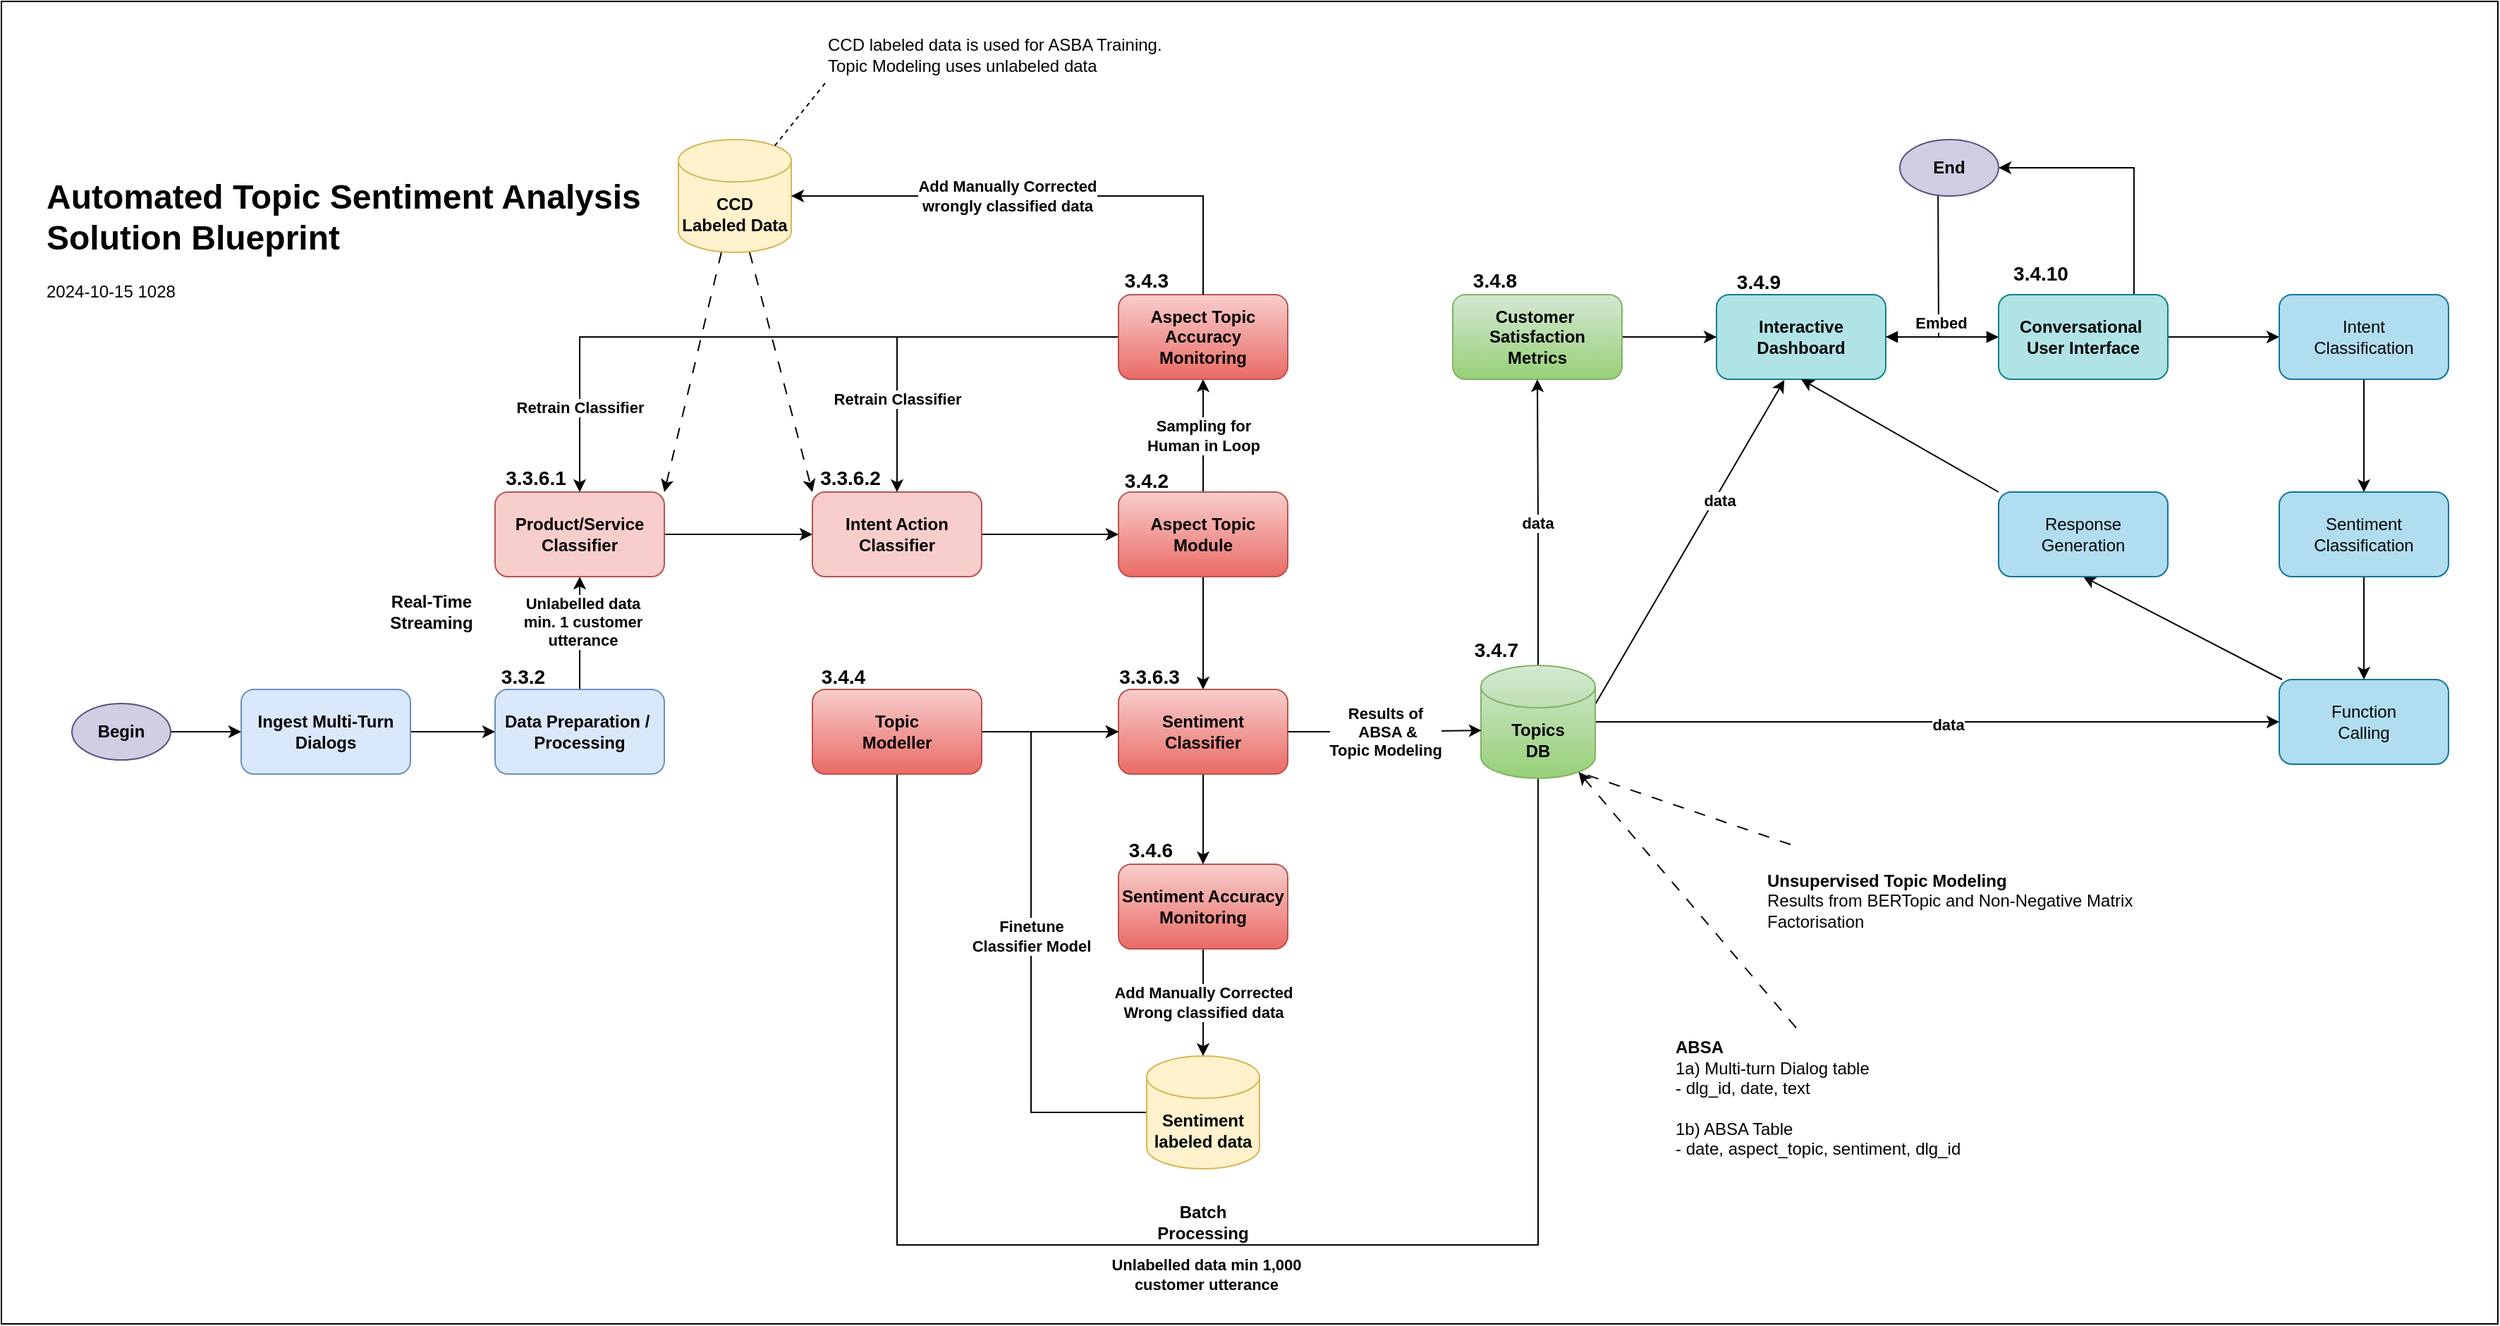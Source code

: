<mxfile version="24.7.17">
  <diagram name="Page-1" id="O8YrxJVSihdWJ7ekUTqj">
    <mxGraphModel dx="4887" dy="2958" grid="1" gridSize="10" guides="1" tooltips="1" connect="1" arrows="1" fold="1" page="1" pageScale="1" pageWidth="850" pageHeight="1100" math="0" shadow="0">
      <root>
        <mxCell id="0" />
        <mxCell id="1" parent="0" />
        <mxCell id="8j3HkEO9eS_8bQ-7_o07-4" value="" style="group" vertex="1" connectable="0" parent="1">
          <mxGeometry x="-1610" y="-38" width="1770" height="938" as="geometry" />
        </mxCell>
        <mxCell id="v2lWwlbwC6FevZ6buq33-3" value="" style="rounded=0;whiteSpace=wrap;html=1;" parent="8j3HkEO9eS_8bQ-7_o07-4" vertex="1">
          <mxGeometry width="1770" height="938" as="geometry" />
        </mxCell>
        <mxCell id="Aihd8Ji9J9OKosE1hpbH-9" style="edgeStyle=orthogonalEdgeStyle;rounded=0;orthogonalLoop=1;jettySize=auto;html=1;entryX=0.5;entryY=1;entryDx=0;entryDy=0;" parent="8j3HkEO9eS_8bQ-7_o07-4" source="SCTWZL1XSVG-ZDhU0Xln-1" target="Aihd8Ji9J9OKosE1hpbH-7" edge="1">
          <mxGeometry relative="1" as="geometry" />
        </mxCell>
        <mxCell id="Aihd8Ji9J9OKosE1hpbH-14" value="&lt;b&gt;Unlabelled&amp;nbsp;&lt;/b&gt;&lt;b&gt;data&lt;/b&gt;&lt;div&gt;&lt;b&gt;min. 1 customer&lt;/b&gt;&lt;/div&gt;&lt;div&gt;&lt;b&gt;utterance&lt;/b&gt;&lt;/div&gt;" style="edgeLabel;html=1;align=center;verticalAlign=middle;resizable=0;points=[];" parent="Aihd8Ji9J9OKosE1hpbH-9" vertex="1" connectable="0">
          <mxGeometry x="-0.117" y="-2" relative="1" as="geometry">
            <mxPoint y="-13" as="offset" />
          </mxGeometry>
        </mxCell>
        <mxCell id="SCTWZL1XSVG-ZDhU0Xln-1" value="Data Preparation /&amp;nbsp;&lt;div&gt;Processing&lt;/div&gt;" style="rounded=1;whiteSpace=wrap;html=1;fillColor=#dae8fc;strokeColor=#6c8ebf;fontStyle=1" parent="8j3HkEO9eS_8bQ-7_o07-4" vertex="1">
          <mxGeometry x="350" y="488" width="120" height="60" as="geometry" />
        </mxCell>
        <mxCell id="MeM18Wzk5c8RQwG4ihOH-1" style="edgeStyle=orthogonalEdgeStyle;rounded=0;orthogonalLoop=1;jettySize=auto;html=1;" parent="8j3HkEO9eS_8bQ-7_o07-4" source="SCTWZL1XSVG-ZDhU0Xln-2" target="SCTWZL1XSVG-ZDhU0Xln-1" edge="1">
          <mxGeometry relative="1" as="geometry" />
        </mxCell>
        <mxCell id="SCTWZL1XSVG-ZDhU0Xln-2" value="Ingest Multi-Turn Dialogs" style="rounded=1;whiteSpace=wrap;html=1;fillColor=#dae8fc;strokeColor=#6c8ebf;fontStyle=1" parent="8j3HkEO9eS_8bQ-7_o07-4" vertex="1">
          <mxGeometry x="170" y="488" width="120" height="60" as="geometry" />
        </mxCell>
        <mxCell id="8m_r3o0zXwSCmNjkv4XC-8" style="edgeStyle=orthogonalEdgeStyle;rounded=0;orthogonalLoop=1;jettySize=auto;html=1;entryX=0.5;entryY=0;entryDx=0;entryDy=0;" parent="8j3HkEO9eS_8bQ-7_o07-4" source="SCTWZL1XSVG-ZDhU0Xln-4" target="SCTWZL1XSVG-ZDhU0Xln-7" edge="1">
          <mxGeometry relative="1" as="geometry" />
        </mxCell>
        <mxCell id="Aihd8Ji9J9OKosE1hpbH-19" style="edgeStyle=orthogonalEdgeStyle;rounded=0;orthogonalLoop=1;jettySize=auto;html=1;entryX=0.5;entryY=1;entryDx=0;entryDy=0;" parent="8j3HkEO9eS_8bQ-7_o07-4" source="SCTWZL1XSVG-ZDhU0Xln-4" target="Aihd8Ji9J9OKosE1hpbH-18" edge="1">
          <mxGeometry relative="1" as="geometry" />
        </mxCell>
        <mxCell id="Aihd8Ji9J9OKosE1hpbH-23" value="&lt;b&gt;Sampling for&lt;/b&gt;&lt;div&gt;&lt;b&gt;Human in Loop&lt;/b&gt;&lt;/div&gt;" style="edgeLabel;html=1;align=center;verticalAlign=middle;resizable=0;points=[];" parent="Aihd8Ji9J9OKosE1hpbH-19" vertex="1" connectable="0">
          <mxGeometry x="0.133" y="-1" relative="1" as="geometry">
            <mxPoint x="-1" y="5" as="offset" />
          </mxGeometry>
        </mxCell>
        <mxCell id="SCTWZL1XSVG-ZDhU0Xln-4" value="Aspect Topic Module" style="rounded=1;whiteSpace=wrap;html=1;fillColor=#f8cecc;strokeColor=#b85450;fontStyle=1;gradientColor=#ea6b66;" parent="8j3HkEO9eS_8bQ-7_o07-4" vertex="1">
          <mxGeometry x="792" y="348" width="120" height="60" as="geometry" />
        </mxCell>
        <mxCell id="Hnq8XlZfY7QKmd0o98sm-4" value="" style="edgeStyle=orthogonalEdgeStyle;rounded=0;orthogonalLoop=1;jettySize=auto;html=1;" parent="8j3HkEO9eS_8bQ-7_o07-4" source="SCTWZL1XSVG-ZDhU0Xln-7" target="Hnq8XlZfY7QKmd0o98sm-1" edge="1">
          <mxGeometry relative="1" as="geometry" />
        </mxCell>
        <mxCell id="SCTWZL1XSVG-ZDhU0Xln-7" value="Sentiment&lt;div&gt;Classifier&lt;/div&gt;" style="rounded=1;whiteSpace=wrap;html=1;fillColor=#f8cecc;strokeColor=#b85450;fontStyle=1;gradientColor=#ea6b66;" parent="8j3HkEO9eS_8bQ-7_o07-4" vertex="1">
          <mxGeometry x="792" y="488" width="120" height="60" as="geometry" />
        </mxCell>
        <mxCell id="8m_r3o0zXwSCmNjkv4XC-21" style="edgeStyle=orthogonalEdgeStyle;rounded=0;orthogonalLoop=1;jettySize=auto;html=1;entryX=0;entryY=0.5;entryDx=0;entryDy=0;" parent="8j3HkEO9eS_8bQ-7_o07-4" source="SCTWZL1XSVG-ZDhU0Xln-8" edge="1">
          <mxGeometry relative="1" as="geometry">
            <mxPoint x="1373.0" y="118" as="targetPoint" />
          </mxGeometry>
        </mxCell>
        <mxCell id="SCTWZL1XSVG-ZDhU0Xln-8" value="Interactive&lt;div&gt;Dashboard&lt;/div&gt;" style="rounded=1;whiteSpace=wrap;html=1;fillColor=#b0e3e6;strokeColor=#0e8088;fontStyle=1" parent="8j3HkEO9eS_8bQ-7_o07-4" vertex="1">
          <mxGeometry x="1216" y="208" width="120" height="60" as="geometry" />
        </mxCell>
        <mxCell id="8m_r3o0zXwSCmNjkv4XC-10" style="edgeStyle=orthogonalEdgeStyle;rounded=0;orthogonalLoop=1;jettySize=auto;html=1;entryX=1;entryY=0.5;entryDx=0;entryDy=0;endArrow=block;endFill=1;startArrow=block;startFill=1;" parent="8j3HkEO9eS_8bQ-7_o07-4" source="SCTWZL1XSVG-ZDhU0Xln-9" target="SCTWZL1XSVG-ZDhU0Xln-8" edge="1">
          <mxGeometry relative="1" as="geometry" />
        </mxCell>
        <mxCell id="8m_r3o0zXwSCmNjkv4XC-20" value="&lt;b&gt;Embed&lt;/b&gt;" style="edgeLabel;html=1;align=center;verticalAlign=middle;resizable=0;points=[];" parent="8m_r3o0zXwSCmNjkv4XC-10" vertex="1" connectable="0">
          <mxGeometry x="0.042" y="1" relative="1" as="geometry">
            <mxPoint y="-11" as="offset" />
          </mxGeometry>
        </mxCell>
        <mxCell id="8m_r3o0zXwSCmNjkv4XC-11" style="edgeStyle=orthogonalEdgeStyle;rounded=0;orthogonalLoop=1;jettySize=auto;html=1;entryX=0;entryY=0.5;entryDx=0;entryDy=0;" parent="8j3HkEO9eS_8bQ-7_o07-4" source="SCTWZL1XSVG-ZDhU0Xln-9" target="SCTWZL1XSVG-ZDhU0Xln-38" edge="1">
          <mxGeometry relative="1" as="geometry" />
        </mxCell>
        <mxCell id="8m_r3o0zXwSCmNjkv4XC-23" style="edgeStyle=orthogonalEdgeStyle;rounded=0;orthogonalLoop=1;jettySize=auto;html=1;entryX=1;entryY=0.5;entryDx=0;entryDy=0;" parent="8j3HkEO9eS_8bQ-7_o07-4" source="SCTWZL1XSVG-ZDhU0Xln-9" target="SCTWZL1XSVG-ZDhU0Xln-22" edge="1">
          <mxGeometry relative="1" as="geometry">
            <Array as="points">
              <mxPoint x="1512" y="118" />
            </Array>
            <mxPoint x="1443.0" y="118" as="targetPoint" />
          </mxGeometry>
        </mxCell>
        <mxCell id="SCTWZL1XSVG-ZDhU0Xln-9" value="Conversational&amp;nbsp;&lt;div&gt;User Interface&lt;/div&gt;" style="rounded=1;whiteSpace=wrap;html=1;fillColor=#b0e3e6;strokeColor=#0e8088;fontStyle=1" parent="8j3HkEO9eS_8bQ-7_o07-4" vertex="1">
          <mxGeometry x="1416" y="208" width="120" height="60" as="geometry" />
        </mxCell>
        <mxCell id="Aihd8Ji9J9OKosE1hpbH-5" style="edgeStyle=orthogonalEdgeStyle;rounded=0;orthogonalLoop=1;jettySize=auto;html=1;entryX=0;entryY=0.5;entryDx=0;entryDy=0;exitX=1;exitY=0.5;exitDx=0;exitDy=0;" parent="8j3HkEO9eS_8bQ-7_o07-4" source="SCTWZL1XSVG-ZDhU0Xln-17" target="SCTWZL1XSVG-ZDhU0Xln-8" edge="1">
          <mxGeometry relative="1" as="geometry">
            <mxPoint x="1164" y="238" as="sourcePoint" />
          </mxGeometry>
        </mxCell>
        <mxCell id="SCTWZL1XSVG-ZDhU0Xln-17" value="Customer&amp;nbsp;&lt;div&gt;Satisfaction&lt;div&gt;Metrics&lt;/div&gt;&lt;/div&gt;" style="rounded=1;whiteSpace=wrap;html=1;fillColor=#d5e8d4;strokeColor=#82b366;fontStyle=1;gradientColor=#97d077;" parent="8j3HkEO9eS_8bQ-7_o07-4" vertex="1">
          <mxGeometry x="1029" y="208" width="120" height="60" as="geometry" />
        </mxCell>
        <mxCell id="SCTWZL1XSVG-ZDhU0Xln-26" style="edgeStyle=orthogonalEdgeStyle;rounded=0;orthogonalLoop=1;jettySize=auto;html=1;fontStyle=1" parent="8j3HkEO9eS_8bQ-7_o07-4" source="SCTWZL1XSVG-ZDhU0Xln-21" target="SCTWZL1XSVG-ZDhU0Xln-2" edge="1">
          <mxGeometry relative="1" as="geometry" />
        </mxCell>
        <mxCell id="SCTWZL1XSVG-ZDhU0Xln-21" value="Begin" style="ellipse;whiteSpace=wrap;html=1;fillColor=#d0cee2;strokeColor=#56517e;fontStyle=1;" parent="8j3HkEO9eS_8bQ-7_o07-4" vertex="1">
          <mxGeometry x="50" y="498" width="70" height="40" as="geometry" />
        </mxCell>
        <mxCell id="SCTWZL1XSVG-ZDhU0Xln-22" value="End" style="ellipse;whiteSpace=wrap;html=1;fillColor=#d0cee2;strokeColor=#56517e;fontStyle=1" parent="8j3HkEO9eS_8bQ-7_o07-4" vertex="1">
          <mxGeometry x="1346" y="98" width="70" height="40" as="geometry" />
        </mxCell>
        <mxCell id="SCTWZL1XSVG-ZDhU0Xln-27" value="&lt;h1 style=&quot;margin-top: 0px;&quot;&gt;Automated Topic Sentiment Analysis Solution Blueprint&lt;/h1&gt;&lt;p&gt;2024-10-15 1028&lt;/p&gt;" style="text;html=1;whiteSpace=wrap;overflow=hidden;rounded=0;" parent="8j3HkEO9eS_8bQ-7_o07-4" vertex="1">
          <mxGeometry x="30" y="118" width="430" height="100" as="geometry" />
        </mxCell>
        <mxCell id="8m_r3o0zXwSCmNjkv4XC-12" style="edgeStyle=orthogonalEdgeStyle;rounded=0;orthogonalLoop=1;jettySize=auto;html=1;entryX=0.5;entryY=0;entryDx=0;entryDy=0;" parent="8j3HkEO9eS_8bQ-7_o07-4" source="SCTWZL1XSVG-ZDhU0Xln-38" target="BmCEVNeykghnJPTzs5lx-2" edge="1">
          <mxGeometry relative="1" as="geometry" />
        </mxCell>
        <mxCell id="SCTWZL1XSVG-ZDhU0Xln-38" value="Intent&lt;div&gt;Classification&lt;/div&gt;" style="rounded=1;whiteSpace=wrap;html=1;fillColor=#b1ddf0;strokeColor=#10739e;fontStyle=0;" parent="8j3HkEO9eS_8bQ-7_o07-4" vertex="1">
          <mxGeometry x="1615" y="208" width="120" height="60" as="geometry" />
        </mxCell>
        <mxCell id="8m_r3o0zXwSCmNjkv4XC-18" style="rounded=0;orthogonalLoop=1;jettySize=auto;html=1;entryX=0.5;entryY=1;entryDx=0;entryDy=0;" parent="8j3HkEO9eS_8bQ-7_o07-4" source="SCTWZL1XSVG-ZDhU0Xln-39" target="SCTWZL1XSVG-ZDhU0Xln-40" edge="1">
          <mxGeometry relative="1" as="geometry" />
        </mxCell>
        <mxCell id="SCTWZL1XSVG-ZDhU0Xln-39" value="Function&lt;div&gt;Calling&lt;/div&gt;" style="rounded=1;whiteSpace=wrap;html=1;fillColor=#b1ddf0;strokeColor=#10739e;fontStyle=0;" parent="8j3HkEO9eS_8bQ-7_o07-4" vertex="1">
          <mxGeometry x="1615" y="481" width="120" height="60" as="geometry" />
        </mxCell>
        <mxCell id="8m_r3o0zXwSCmNjkv4XC-19" style="rounded=0;orthogonalLoop=1;jettySize=auto;html=1;entryX=0.5;entryY=1;entryDx=0;entryDy=0;exitX=0;exitY=0;exitDx=0;exitDy=0;" parent="8j3HkEO9eS_8bQ-7_o07-4" source="SCTWZL1XSVG-ZDhU0Xln-40" target="SCTWZL1XSVG-ZDhU0Xln-8" edge="1">
          <mxGeometry relative="1" as="geometry" />
        </mxCell>
        <mxCell id="SCTWZL1XSVG-ZDhU0Xln-40" value="Response&lt;div&gt;Generation&lt;/div&gt;" style="rounded=1;whiteSpace=wrap;html=1;fillColor=#b1ddf0;strokeColor=#10739e;fontStyle=0;" parent="8j3HkEO9eS_8bQ-7_o07-4" vertex="1">
          <mxGeometry x="1416" y="348" width="120" height="60" as="geometry" />
        </mxCell>
        <mxCell id="Aihd8Ji9J9OKosE1hpbH-2" value="&lt;b&gt;data&lt;/b&gt;" style="edgeStyle=orthogonalEdgeStyle;rounded=0;orthogonalLoop=1;jettySize=auto;html=1;entryX=0.5;entryY=1;entryDx=0;entryDy=0;" parent="8j3HkEO9eS_8bQ-7_o07-4" source="289ZbXYEuYNTQTWlurO3-1" target="SCTWZL1XSVG-ZDhU0Xln-17" edge="1">
          <mxGeometry relative="1" as="geometry" />
        </mxCell>
        <mxCell id="Aihd8Ji9J9OKosE1hpbH-6" style="edgeStyle=orthogonalEdgeStyle;rounded=0;orthogonalLoop=1;jettySize=auto;html=1;entryX=0;entryY=0.5;entryDx=0;entryDy=0;" parent="8j3HkEO9eS_8bQ-7_o07-4" source="289ZbXYEuYNTQTWlurO3-1" target="SCTWZL1XSVG-ZDhU0Xln-39" edge="1">
          <mxGeometry relative="1" as="geometry" />
        </mxCell>
        <mxCell id="Aihd8Ji9J9OKosE1hpbH-15" value="&lt;b&gt;data&lt;/b&gt;" style="edgeLabel;html=1;align=center;verticalAlign=middle;resizable=0;points=[];" parent="Aihd8Ji9J9OKosE1hpbH-6" vertex="1" connectable="0">
          <mxGeometry x="0.028" y="-2" relative="1" as="geometry">
            <mxPoint as="offset" />
          </mxGeometry>
        </mxCell>
        <mxCell id="Aihd8Ji9J9OKosE1hpbH-16" style="rounded=0;orthogonalLoop=1;jettySize=auto;html=1;exitX=1;exitY=0;exitDx=0;exitDy=27.5;exitPerimeter=0;entryX=0.401;entryY=1.008;entryDx=0;entryDy=0;entryPerimeter=0;" parent="8j3HkEO9eS_8bQ-7_o07-4" source="289ZbXYEuYNTQTWlurO3-1" target="SCTWZL1XSVG-ZDhU0Xln-8" edge="1">
          <mxGeometry relative="1" as="geometry" />
        </mxCell>
        <mxCell id="Aihd8Ji9J9OKosE1hpbH-17" value="&lt;b&gt;data&lt;/b&gt;" style="edgeLabel;html=1;align=center;verticalAlign=middle;resizable=0;points=[];" parent="Aihd8Ji9J9OKosE1hpbH-16" vertex="1" connectable="0">
          <mxGeometry x="0.27" y="-3" relative="1" as="geometry">
            <mxPoint as="offset" />
          </mxGeometry>
        </mxCell>
        <mxCell id="8j3HkEO9eS_8bQ-7_o07-2" style="edgeStyle=orthogonalEdgeStyle;rounded=0;orthogonalLoop=1;jettySize=auto;html=1;entryX=0.5;entryY=1;entryDx=0;entryDy=0;" edge="1" parent="8j3HkEO9eS_8bQ-7_o07-4">
          <mxGeometry relative="1" as="geometry">
            <mxPoint x="1089.471" y="535" as="sourcePoint" />
            <mxPoint x="635" y="532" as="targetPoint" />
            <Array as="points">
              <mxPoint x="1089" y="882" />
              <mxPoint x="635" y="882" />
            </Array>
          </mxGeometry>
        </mxCell>
        <mxCell id="8j3HkEO9eS_8bQ-7_o07-3" value="&lt;b&gt;Unlabelled&amp;nbsp;&lt;/b&gt;&lt;b&gt;data&amp;nbsp;&lt;/b&gt;&lt;b&gt;min&amp;nbsp;&lt;/b&gt;&lt;b&gt;1,000&lt;/b&gt;&lt;div&gt;&lt;b&gt;customer&amp;nbsp;&lt;/b&gt;&lt;b&gt;utterance&lt;/b&gt;&lt;/div&gt;" style="edgeLabel;html=1;align=center;verticalAlign=middle;resizable=0;points=[];" vertex="1" connectable="0" parent="8j3HkEO9eS_8bQ-7_o07-2">
          <mxGeometry x="-0.187" y="3" relative="1" as="geometry">
            <mxPoint x="-115" y="18" as="offset" />
          </mxGeometry>
        </mxCell>
        <mxCell id="289ZbXYEuYNTQTWlurO3-1" value="&lt;div&gt;Topics&lt;/div&gt;&lt;div&gt;DB&lt;/div&gt;" style="shape=cylinder3;whiteSpace=wrap;html=1;boundedLbl=1;backgroundOutline=1;size=15;fillColor=#d5e8d4;strokeColor=#82b366;fontStyle=1;gradientColor=#97d077;" parent="8j3HkEO9eS_8bQ-7_o07-4" vertex="1">
          <mxGeometry x="1049" y="471" width="81" height="80" as="geometry" />
        </mxCell>
        <mxCell id="8m_r3o0zXwSCmNjkv4XC-13" style="edgeStyle=orthogonalEdgeStyle;rounded=0;orthogonalLoop=1;jettySize=auto;html=1;" parent="8j3HkEO9eS_8bQ-7_o07-4" source="BmCEVNeykghnJPTzs5lx-2" target="SCTWZL1XSVG-ZDhU0Xln-39" edge="1">
          <mxGeometry relative="1" as="geometry" />
        </mxCell>
        <mxCell id="BmCEVNeykghnJPTzs5lx-2" value="Sentiment Classification" style="rounded=1;whiteSpace=wrap;html=1;fillColor=#b1ddf0;strokeColor=#10739e;fontStyle=0;" parent="8j3HkEO9eS_8bQ-7_o07-4" vertex="1">
          <mxGeometry x="1615" y="348" width="120" height="60" as="geometry" />
        </mxCell>
        <mxCell id="8m_r3o0zXwSCmNjkv4XC-7" style="edgeStyle=orthogonalEdgeStyle;rounded=0;orthogonalLoop=1;jettySize=auto;html=1;entryX=0;entryY=0.5;entryDx=0;entryDy=0;" parent="8j3HkEO9eS_8bQ-7_o07-4" source="oECqCcqwO_gFfRgBk4Tc-1" target="SCTWZL1XSVG-ZDhU0Xln-7" edge="1">
          <mxGeometry relative="1" as="geometry" />
        </mxCell>
        <mxCell id="oECqCcqwO_gFfRgBk4Tc-1" value="Topic&lt;div&gt;Modeller&lt;/div&gt;" style="rounded=1;whiteSpace=wrap;html=1;fillColor=#f8cecc;strokeColor=#b85450;fontStyle=1;gradientColor=#ea6b66;" parent="8j3HkEO9eS_8bQ-7_o07-4" vertex="1">
          <mxGeometry x="575" y="488" width="120" height="60" as="geometry" />
        </mxCell>
        <mxCell id="GakHdoQffTyBovtgpVCB-1" value="&lt;b&gt;&lt;font style=&quot;font-size: 14px;&quot;&gt;3.3.6.1&lt;/font&gt;&lt;/b&gt;" style="text;html=1;align=center;verticalAlign=middle;whiteSpace=wrap;rounded=0;" parent="8j3HkEO9eS_8bQ-7_o07-4" vertex="1">
          <mxGeometry x="349" y="323" width="60" height="30" as="geometry" />
        </mxCell>
        <mxCell id="GakHdoQffTyBovtgpVCB-2" value="&lt;b&gt;&lt;font style=&quot;font-size: 14px;&quot;&gt;3.4.4&lt;/font&gt;&lt;/b&gt;" style="text;html=1;align=center;verticalAlign=middle;whiteSpace=wrap;rounded=0;" parent="8j3HkEO9eS_8bQ-7_o07-4" vertex="1">
          <mxGeometry x="567" y="464" width="60" height="30" as="geometry" />
        </mxCell>
        <mxCell id="GakHdoQffTyBovtgpVCB-3" value="&lt;b&gt;&lt;font style=&quot;font-size: 14px;&quot;&gt;3.3.6.3&lt;/font&gt;&lt;/b&gt;" style="text;html=1;align=center;verticalAlign=middle;whiteSpace=wrap;rounded=0;" parent="8j3HkEO9eS_8bQ-7_o07-4" vertex="1">
          <mxGeometry x="784" y="464" width="60" height="30" as="geometry" />
        </mxCell>
        <mxCell id="GakHdoQffTyBovtgpVCB-4" value="&lt;b&gt;&lt;font style=&quot;font-size: 14px;&quot;&gt;3.4.8&lt;/font&gt;&lt;/b&gt;" style="text;html=1;align=center;verticalAlign=middle;whiteSpace=wrap;rounded=0;" parent="8j3HkEO9eS_8bQ-7_o07-4" vertex="1">
          <mxGeometry x="1029" y="189" width="60" height="17" as="geometry" />
        </mxCell>
        <mxCell id="GakHdoQffTyBovtgpVCB-5" value="&lt;b&gt;&lt;font style=&quot;font-size: 14px;&quot;&gt;3.4.9&lt;/font&gt;&lt;/b&gt;" style="text;html=1;align=center;verticalAlign=middle;whiteSpace=wrap;rounded=0;" parent="8j3HkEO9eS_8bQ-7_o07-4" vertex="1">
          <mxGeometry x="1216" y="184" width="60" height="30" as="geometry" />
        </mxCell>
        <mxCell id="GakHdoQffTyBovtgpVCB-6" value="&lt;b&gt;&lt;font style=&quot;font-size: 14px;&quot;&gt;3.4.10&lt;/font&gt;&lt;/b&gt;" style="text;html=1;align=center;verticalAlign=middle;whiteSpace=wrap;rounded=0;" parent="8j3HkEO9eS_8bQ-7_o07-4" vertex="1">
          <mxGeometry x="1416" y="178" width="60" height="30" as="geometry" />
        </mxCell>
        <mxCell id="Aihd8Ji9J9OKosE1hpbH-3" value="Results of&lt;div&gt;&amp;nbsp;ABSA &amp;amp;&lt;div&gt;Topic Modeling&lt;/div&gt;&lt;/div&gt;" style="edgeStyle=orthogonalEdgeStyle;rounded=0;orthogonalLoop=1;jettySize=auto;html=1;entryX=0.005;entryY=0.576;entryDx=0;entryDy=0;entryPerimeter=0;fontStyle=1" parent="8j3HkEO9eS_8bQ-7_o07-4" source="SCTWZL1XSVG-ZDhU0Xln-7" target="289ZbXYEuYNTQTWlurO3-1" edge="1">
          <mxGeometry relative="1" as="geometry" />
        </mxCell>
        <mxCell id="Aihd8Ji9J9OKosE1hpbH-10" style="edgeStyle=orthogonalEdgeStyle;rounded=0;orthogonalLoop=1;jettySize=auto;html=1;entryX=0;entryY=0.5;entryDx=0;entryDy=0;" parent="8j3HkEO9eS_8bQ-7_o07-4" source="Aihd8Ji9J9OKosE1hpbH-7" target="Aihd8Ji9J9OKosE1hpbH-8" edge="1">
          <mxGeometry relative="1" as="geometry" />
        </mxCell>
        <mxCell id="Aihd8Ji9J9OKosE1hpbH-7" value="Product/Service&lt;div&gt;Classifier&lt;/div&gt;" style="rounded=1;whiteSpace=wrap;html=1;fillColor=#f8cecc;strokeColor=#b85450;fontStyle=1;" parent="8j3HkEO9eS_8bQ-7_o07-4" vertex="1">
          <mxGeometry x="350" y="348" width="120" height="60" as="geometry" />
        </mxCell>
        <mxCell id="Aihd8Ji9J9OKosE1hpbH-11" style="edgeStyle=orthogonalEdgeStyle;rounded=0;orthogonalLoop=1;jettySize=auto;html=1;" parent="8j3HkEO9eS_8bQ-7_o07-4" source="Aihd8Ji9J9OKosE1hpbH-8" target="SCTWZL1XSVG-ZDhU0Xln-4" edge="1">
          <mxGeometry relative="1" as="geometry" />
        </mxCell>
        <mxCell id="Aihd8Ji9J9OKosE1hpbH-8" value="Intent Action&lt;div&gt;Classifier&lt;/div&gt;" style="rounded=1;whiteSpace=wrap;html=1;fillColor=#f8cecc;strokeColor=#b85450;fontStyle=1;" parent="8j3HkEO9eS_8bQ-7_o07-4" vertex="1">
          <mxGeometry x="575" y="348" width="120" height="60" as="geometry" />
        </mxCell>
        <mxCell id="Aihd8Ji9J9OKosE1hpbH-12" value="&lt;div&gt;&lt;b&gt;Unsupervised Topic Modeling&lt;/b&gt;&lt;/div&gt;&lt;div&gt;&lt;div&gt;Results from&amp;nbsp;&lt;span style=&quot;background-color: initial;&quot;&gt;BERTopic and Non-Negative Matrix Factorisation&lt;/span&gt;&lt;/div&gt;&lt;/div&gt;" style="text;html=1;align=left;verticalAlign=middle;whiteSpace=wrap;rounded=0;" parent="8j3HkEO9eS_8bQ-7_o07-4" vertex="1">
          <mxGeometry x="1250" y="598" width="271" height="80" as="geometry" />
        </mxCell>
        <mxCell id="Aihd8Ji9J9OKosE1hpbH-13" style="rounded=0;orthogonalLoop=1;jettySize=auto;html=1;dashed=1;dashPattern=8 8;endArrow=none;endFill=0;entryX=0.855;entryY=1;entryDx=0;entryDy=-4.35;entryPerimeter=0;" parent="8j3HkEO9eS_8bQ-7_o07-4" source="Aihd8Ji9J9OKosE1hpbH-12" target="289ZbXYEuYNTQTWlurO3-1" edge="1">
          <mxGeometry relative="1" as="geometry">
            <mxPoint x="1120" y="538" as="targetPoint" />
          </mxGeometry>
        </mxCell>
        <mxCell id="Aihd8Ji9J9OKosE1hpbH-20" style="edgeStyle=orthogonalEdgeStyle;rounded=0;orthogonalLoop=1;jettySize=auto;html=1;entryX=0.5;entryY=0;entryDx=0;entryDy=0;" parent="8j3HkEO9eS_8bQ-7_o07-4" source="Aihd8Ji9J9OKosE1hpbH-18" target="Aihd8Ji9J9OKosE1hpbH-7" edge="1">
          <mxGeometry relative="1" as="geometry" />
        </mxCell>
        <mxCell id="Aihd8Ji9J9OKosE1hpbH-22" value="&lt;b&gt;Retrain Classifier&lt;/b&gt;" style="edgeLabel;html=1;align=center;verticalAlign=middle;resizable=0;points=[];" parent="Aihd8Ji9J9OKosE1hpbH-20" vertex="1" connectable="0">
          <mxGeometry x="0.026" y="-2" relative="1" as="geometry">
            <mxPoint x="-130" y="52" as="offset" />
          </mxGeometry>
        </mxCell>
        <mxCell id="Aihd8Ji9J9OKosE1hpbH-21" value="&lt;b&gt;Retrain Classifier&lt;/b&gt;" style="edgeStyle=orthogonalEdgeStyle;rounded=0;orthogonalLoop=1;jettySize=auto;html=1;entryX=0.5;entryY=0;entryDx=0;entryDy=0;" parent="8j3HkEO9eS_8bQ-7_o07-4" source="Aihd8Ji9J9OKosE1hpbH-18" target="Aihd8Ji9J9OKosE1hpbH-8" edge="1">
          <mxGeometry x="0.5" relative="1" as="geometry">
            <mxPoint as="offset" />
          </mxGeometry>
        </mxCell>
        <mxCell id="Aihd8Ji9J9OKosE1hpbH-18" value="Aspect Topic Accuracy Monitoring" style="rounded=1;whiteSpace=wrap;html=1;fillColor=#f8cecc;strokeColor=#b85450;fontStyle=1;gradientColor=#ea6b66;" parent="8j3HkEO9eS_8bQ-7_o07-4" vertex="1">
          <mxGeometry x="792" y="208" width="120" height="60" as="geometry" />
        </mxCell>
        <mxCell id="Aihd8Ji9J9OKosE1hpbH-30" style="rounded=0;orthogonalLoop=1;jettySize=auto;html=1;entryX=1;entryY=0;entryDx=0;entryDy=0;dashed=1;dashPattern=8 8;" parent="8j3HkEO9eS_8bQ-7_o07-4" source="Aihd8Ji9J9OKosE1hpbH-27" target="Aihd8Ji9J9OKosE1hpbH-7" edge="1">
          <mxGeometry relative="1" as="geometry" />
        </mxCell>
        <mxCell id="Aihd8Ji9J9OKosE1hpbH-31" style="rounded=0;orthogonalLoop=1;jettySize=auto;html=1;entryX=0;entryY=0;entryDx=0;entryDy=0;dashed=1;dashPattern=8 8;" parent="8j3HkEO9eS_8bQ-7_o07-4" source="Aihd8Ji9J9OKosE1hpbH-27" target="Aihd8Ji9J9OKosE1hpbH-8" edge="1">
          <mxGeometry relative="1" as="geometry" />
        </mxCell>
        <mxCell id="Aihd8Ji9J9OKosE1hpbH-27" value="CCD&lt;div&gt;Labeled Data&lt;/div&gt;" style="shape=cylinder3;whiteSpace=wrap;html=1;boundedLbl=1;backgroundOutline=1;size=15;fillColor=#fff2cc;strokeColor=#d6b656;fontStyle=1;" parent="8j3HkEO9eS_8bQ-7_o07-4" vertex="1">
          <mxGeometry x="480" y="98" width="80" height="80" as="geometry" />
        </mxCell>
        <mxCell id="Aihd8Ji9J9OKosE1hpbH-28" style="edgeStyle=orthogonalEdgeStyle;rounded=0;orthogonalLoop=1;jettySize=auto;html=1;entryX=1;entryY=0.5;entryDx=0;entryDy=0;entryPerimeter=0;exitX=0.5;exitY=0;exitDx=0;exitDy=0;" parent="8j3HkEO9eS_8bQ-7_o07-4" source="Aihd8Ji9J9OKosE1hpbH-18" target="Aihd8Ji9J9OKosE1hpbH-27" edge="1">
          <mxGeometry relative="1" as="geometry" />
        </mxCell>
        <mxCell id="Aihd8Ji9J9OKosE1hpbH-29" value="Add Manually Corrected&lt;div&gt;wrongly classified data&lt;/div&gt;" style="edgeLabel;html=1;align=center;verticalAlign=middle;resizable=0;points=[];fontStyle=1" parent="Aihd8Ji9J9OKosE1hpbH-28" vertex="1" connectable="0">
          <mxGeometry x="0.003" relative="1" as="geometry">
            <mxPoint x="-28" as="offset" />
          </mxGeometry>
        </mxCell>
        <mxCell id="Aihd8Ji9J9OKosE1hpbH-33" value="&lt;b&gt;&lt;font style=&quot;font-size: 14px;&quot;&gt;3.3.6.2&lt;/font&gt;&lt;/b&gt;" style="text;html=1;align=center;verticalAlign=middle;whiteSpace=wrap;rounded=0;" parent="8j3HkEO9eS_8bQ-7_o07-4" vertex="1">
          <mxGeometry x="572" y="323" width="60" height="30" as="geometry" />
        </mxCell>
        <mxCell id="Aihd8Ji9J9OKosE1hpbH-34" value="&lt;b&gt;&lt;font style=&quot;font-size: 14px;&quot;&gt;3.4.2&lt;/font&gt;&lt;/b&gt;" style="text;html=1;align=center;verticalAlign=middle;whiteSpace=wrap;rounded=0;" parent="8j3HkEO9eS_8bQ-7_o07-4" vertex="1">
          <mxGeometry x="782" y="325" width="60" height="30" as="geometry" />
        </mxCell>
        <mxCell id="Aihd8Ji9J9OKosE1hpbH-35" value="&lt;div&gt;&lt;b&gt;ABSA&lt;/b&gt;&lt;/div&gt;&lt;div&gt;1a) Multi-turn Dialog table&lt;/div&gt;&lt;div&gt;- dlg_id, date, text&lt;/div&gt;&lt;div&gt;&lt;br&gt;&lt;/div&gt;1b) ABSA Table&lt;div&gt;- date, aspect_topic, sentiment, dlg_id&lt;/div&gt;" style="text;html=1;align=left;verticalAlign=middle;whiteSpace=wrap;rounded=0;strokeColor=none;" parent="8j3HkEO9eS_8bQ-7_o07-4" vertex="1">
          <mxGeometry x="1185" y="728" width="260" height="100" as="geometry" />
        </mxCell>
        <mxCell id="Aihd8Ji9J9OKosE1hpbH-36" style="rounded=0;orthogonalLoop=1;jettySize=auto;html=1;entryX=0.855;entryY=1;entryDx=0;entryDy=-4.35;entryPerimeter=0;dashed=1;dashPattern=8 8;" parent="8j3HkEO9eS_8bQ-7_o07-4" source="Aihd8Ji9J9OKosE1hpbH-35" target="289ZbXYEuYNTQTWlurO3-1" edge="1">
          <mxGeometry relative="1" as="geometry" />
        </mxCell>
        <mxCell id="Aihd8Ji9J9OKosE1hpbH-37" value="&lt;div&gt;&lt;span style=&quot;font-weight: normal;&quot;&gt;CCD labeled data is used for ASBA Training.&lt;/span&gt;&lt;/div&gt;&lt;div&gt;&lt;span style=&quot;font-weight: normal;&quot;&gt;Topic Modeling uses unlabeled data&lt;/span&gt;&lt;/div&gt;" style="text;html=1;align=left;verticalAlign=middle;whiteSpace=wrap;rounded=0;fontStyle=1" parent="8j3HkEO9eS_8bQ-7_o07-4" vertex="1">
          <mxGeometry x="584" y="18" width="260" height="40" as="geometry" />
        </mxCell>
        <mxCell id="Aihd8Ji9J9OKosE1hpbH-38" style="rounded=0;orthogonalLoop=1;jettySize=auto;html=1;entryX=0.855;entryY=0;entryDx=0;entryDy=4.35;entryPerimeter=0;exitX=0;exitY=1;exitDx=0;exitDy=0;dashed=1;endArrow=none;endFill=0;" parent="8j3HkEO9eS_8bQ-7_o07-4" source="Aihd8Ji9J9OKosE1hpbH-37" target="Aihd8Ji9J9OKosE1hpbH-27" edge="1">
          <mxGeometry relative="1" as="geometry" />
        </mxCell>
        <mxCell id="JHcAfQ1jgUDnMFQBRl3g-1" value="&lt;b&gt;Real-Time Streaming&lt;/b&gt;" style="text;html=1;align=center;verticalAlign=middle;whiteSpace=wrap;rounded=0;" parent="8j3HkEO9eS_8bQ-7_o07-4" vertex="1">
          <mxGeometry x="260" y="418" width="90" height="30" as="geometry" />
        </mxCell>
        <mxCell id="JHcAfQ1jgUDnMFQBRl3g-2" value="&lt;b&gt;Batch Processing&lt;/b&gt;" style="text;html=1;align=center;verticalAlign=middle;whiteSpace=wrap;rounded=0;" parent="8j3HkEO9eS_8bQ-7_o07-4" vertex="1">
          <mxGeometry x="807" y="851" width="90" height="30" as="geometry" />
        </mxCell>
        <mxCell id="QvjcZqCPAr82JhXN2j5o-1" value="&lt;b&gt;&lt;font style=&quot;font-size: 14px;&quot;&gt;3.3.2&lt;/font&gt;&lt;/b&gt;" style="text;html=1;align=center;verticalAlign=middle;whiteSpace=wrap;rounded=0;" parent="8j3HkEO9eS_8bQ-7_o07-4" vertex="1">
          <mxGeometry x="340" y="464" width="60" height="30" as="geometry" />
        </mxCell>
        <mxCell id="QvjcZqCPAr82JhXN2j5o-4" value="&lt;b&gt;&lt;font style=&quot;font-size: 14px;&quot;&gt;3.4.7&lt;/font&gt;&lt;/b&gt;" style="text;html=1;align=center;verticalAlign=middle;whiteSpace=wrap;rounded=0;" parent="8j3HkEO9eS_8bQ-7_o07-4" vertex="1">
          <mxGeometry x="1030" y="451" width="60" height="17" as="geometry" />
        </mxCell>
        <mxCell id="DFmCjRX0op1Gd_3toHbC-1" value="&lt;b&gt;&lt;font style=&quot;font-size: 14px;&quot;&gt;3.4.3&lt;/font&gt;&lt;/b&gt;" style="text;html=1;align=center;verticalAlign=middle;whiteSpace=wrap;rounded=0;" parent="8j3HkEO9eS_8bQ-7_o07-4" vertex="1">
          <mxGeometry x="782" y="183" width="60" height="30" as="geometry" />
        </mxCell>
        <mxCell id="Hnq8XlZfY7QKmd0o98sm-5" value="&lt;b&gt;Add Manually Corrected&lt;/b&gt;&lt;div&gt;&lt;b&gt;Wrong classified data&lt;/b&gt;&lt;/div&gt;" style="edgeStyle=orthogonalEdgeStyle;rounded=0;orthogonalLoop=1;jettySize=auto;html=1;" parent="8j3HkEO9eS_8bQ-7_o07-4" source="Hnq8XlZfY7QKmd0o98sm-1" target="Hnq8XlZfY7QKmd0o98sm-2" edge="1">
          <mxGeometry relative="1" as="geometry" />
        </mxCell>
        <mxCell id="Hnq8XlZfY7QKmd0o98sm-1" value="Sentiment Accuracy Monitoring" style="rounded=1;whiteSpace=wrap;html=1;fillColor=#f8cecc;strokeColor=#b85450;fontStyle=1;gradientColor=#ea6b66;" parent="8j3HkEO9eS_8bQ-7_o07-4" vertex="1">
          <mxGeometry x="792" y="612" width="120" height="60" as="geometry" />
        </mxCell>
        <mxCell id="Hnq8XlZfY7QKmd0o98sm-6" value="&lt;b&gt;Finetune&lt;/b&gt;&lt;div&gt;&lt;b&gt;Classifier Model&lt;/b&gt;&lt;/div&gt;" style="edgeStyle=orthogonalEdgeStyle;rounded=0;orthogonalLoop=1;jettySize=auto;html=1;entryX=0;entryY=0.5;entryDx=0;entryDy=0;" parent="8j3HkEO9eS_8bQ-7_o07-4" source="Hnq8XlZfY7QKmd0o98sm-2" target="SCTWZL1XSVG-ZDhU0Xln-7" edge="1">
          <mxGeometry relative="1" as="geometry">
            <Array as="points">
              <mxPoint x="730" y="788" />
              <mxPoint x="730" y="518" />
            </Array>
          </mxGeometry>
        </mxCell>
        <mxCell id="Hnq8XlZfY7QKmd0o98sm-2" value="Sentiment labeled data" style="shape=cylinder3;whiteSpace=wrap;html=1;boundedLbl=1;backgroundOutline=1;size=15;fillColor=#fff2cc;strokeColor=#d6b656;fontStyle=1;" parent="8j3HkEO9eS_8bQ-7_o07-4" vertex="1">
          <mxGeometry x="812" y="748" width="80" height="80" as="geometry" />
        </mxCell>
        <mxCell id="Hnq8XlZfY7QKmd0o98sm-7" value="&lt;b&gt;&lt;font style=&quot;font-size: 14px;&quot;&gt;3.4.6&lt;/font&gt;&lt;/b&gt;" style="text;html=1;align=center;verticalAlign=middle;whiteSpace=wrap;rounded=0;" parent="8j3HkEO9eS_8bQ-7_o07-4" vertex="1">
          <mxGeometry x="785" y="587" width="60" height="30" as="geometry" />
        </mxCell>
      </root>
    </mxGraphModel>
  </diagram>
</mxfile>
